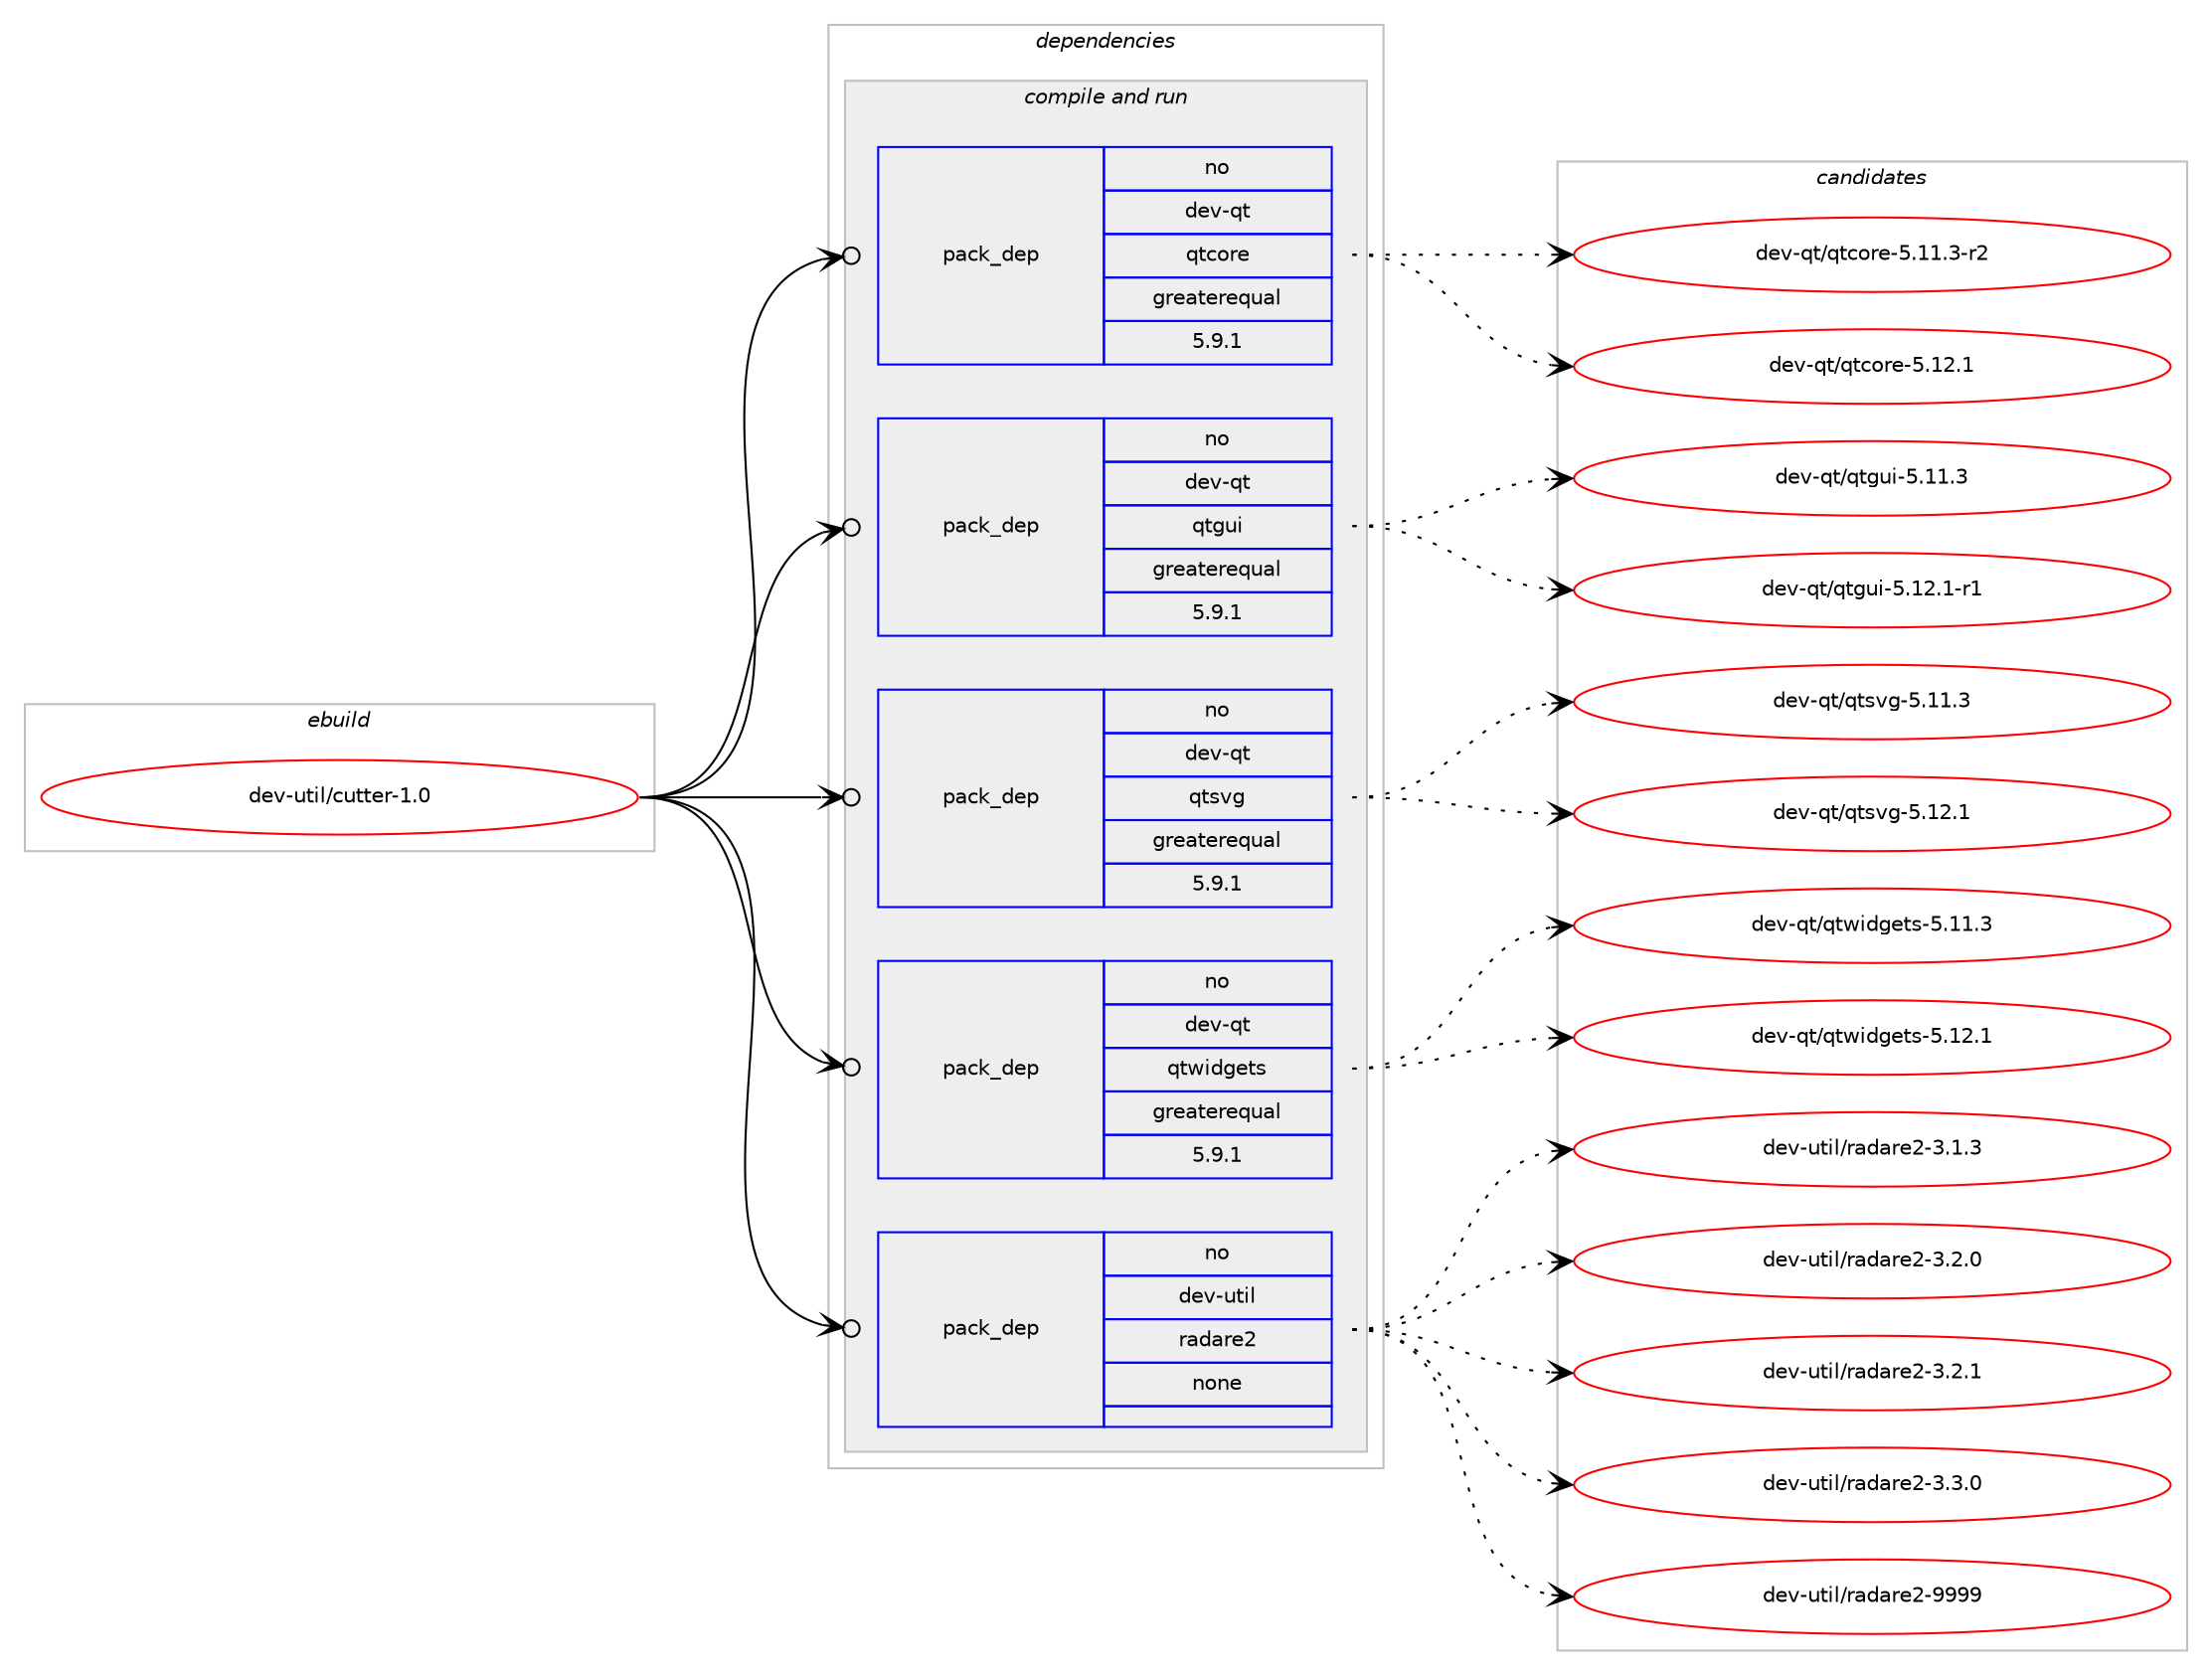 digraph prolog {

# *************
# Graph options
# *************

newrank=true;
concentrate=true;
compound=true;
graph [rankdir=LR,fontname=Helvetica,fontsize=10,ranksep=1.5];#, ranksep=2.5, nodesep=0.2];
edge  [arrowhead=vee];
node  [fontname=Helvetica,fontsize=10];

# **********
# The ebuild
# **********

subgraph cluster_leftcol {
color=gray;
rank=same;
label=<<i>ebuild</i>>;
id [label="dev-util/cutter-1.0", color=red, width=4, href="../dev-util/cutter-1.0.svg"];
}

# ****************
# The dependencies
# ****************

subgraph cluster_midcol {
color=gray;
label=<<i>dependencies</i>>;
subgraph cluster_compile {
fillcolor="#eeeeee";
style=filled;
label=<<i>compile</i>>;
}
subgraph cluster_compileandrun {
fillcolor="#eeeeee";
style=filled;
label=<<i>compile and run</i>>;
subgraph pack1096398 {
dependency1544088 [label=<<TABLE BORDER="0" CELLBORDER="1" CELLSPACING="0" CELLPADDING="4" WIDTH="220"><TR><TD ROWSPAN="6" CELLPADDING="30">pack_dep</TD></TR><TR><TD WIDTH="110">no</TD></TR><TR><TD>dev-qt</TD></TR><TR><TD>qtcore</TD></TR><TR><TD>greaterequal</TD></TR><TR><TD>5.9.1</TD></TR></TABLE>>, shape=none, color=blue];
}
id:e -> dependency1544088:w [weight=20,style="solid",arrowhead="odotvee"];
subgraph pack1096399 {
dependency1544089 [label=<<TABLE BORDER="0" CELLBORDER="1" CELLSPACING="0" CELLPADDING="4" WIDTH="220"><TR><TD ROWSPAN="6" CELLPADDING="30">pack_dep</TD></TR><TR><TD WIDTH="110">no</TD></TR><TR><TD>dev-qt</TD></TR><TR><TD>qtgui</TD></TR><TR><TD>greaterequal</TD></TR><TR><TD>5.9.1</TD></TR></TABLE>>, shape=none, color=blue];
}
id:e -> dependency1544089:w [weight=20,style="solid",arrowhead="odotvee"];
subgraph pack1096400 {
dependency1544090 [label=<<TABLE BORDER="0" CELLBORDER="1" CELLSPACING="0" CELLPADDING="4" WIDTH="220"><TR><TD ROWSPAN="6" CELLPADDING="30">pack_dep</TD></TR><TR><TD WIDTH="110">no</TD></TR><TR><TD>dev-qt</TD></TR><TR><TD>qtsvg</TD></TR><TR><TD>greaterequal</TD></TR><TR><TD>5.9.1</TD></TR></TABLE>>, shape=none, color=blue];
}
id:e -> dependency1544090:w [weight=20,style="solid",arrowhead="odotvee"];
subgraph pack1096401 {
dependency1544091 [label=<<TABLE BORDER="0" CELLBORDER="1" CELLSPACING="0" CELLPADDING="4" WIDTH="220"><TR><TD ROWSPAN="6" CELLPADDING="30">pack_dep</TD></TR><TR><TD WIDTH="110">no</TD></TR><TR><TD>dev-qt</TD></TR><TR><TD>qtwidgets</TD></TR><TR><TD>greaterequal</TD></TR><TR><TD>5.9.1</TD></TR></TABLE>>, shape=none, color=blue];
}
id:e -> dependency1544091:w [weight=20,style="solid",arrowhead="odotvee"];
subgraph pack1096402 {
dependency1544092 [label=<<TABLE BORDER="0" CELLBORDER="1" CELLSPACING="0" CELLPADDING="4" WIDTH="220"><TR><TD ROWSPAN="6" CELLPADDING="30">pack_dep</TD></TR><TR><TD WIDTH="110">no</TD></TR><TR><TD>dev-util</TD></TR><TR><TD>radare2</TD></TR><TR><TD>none</TD></TR><TR><TD></TD></TR></TABLE>>, shape=none, color=blue];
}
id:e -> dependency1544092:w [weight=20,style="solid",arrowhead="odotvee"];
}
subgraph cluster_run {
fillcolor="#eeeeee";
style=filled;
label=<<i>run</i>>;
}
}

# **************
# The candidates
# **************

subgraph cluster_choices {
rank=same;
color=gray;
label=<<i>candidates</i>>;

subgraph choice1096398 {
color=black;
nodesep=1;
choice100101118451131164711311699111114101455346494946514511450 [label="dev-qt/qtcore-5.11.3-r2", color=red, width=4,href="../dev-qt/qtcore-5.11.3-r2.svg"];
choice10010111845113116471131169911111410145534649504649 [label="dev-qt/qtcore-5.12.1", color=red, width=4,href="../dev-qt/qtcore-5.12.1.svg"];
dependency1544088:e -> choice100101118451131164711311699111114101455346494946514511450:w [style=dotted,weight="100"];
dependency1544088:e -> choice10010111845113116471131169911111410145534649504649:w [style=dotted,weight="100"];
}
subgraph choice1096399 {
color=black;
nodesep=1;
choice100101118451131164711311610311710545534649494651 [label="dev-qt/qtgui-5.11.3", color=red, width=4,href="../dev-qt/qtgui-5.11.3.svg"];
choice1001011184511311647113116103117105455346495046494511449 [label="dev-qt/qtgui-5.12.1-r1", color=red, width=4,href="../dev-qt/qtgui-5.12.1-r1.svg"];
dependency1544089:e -> choice100101118451131164711311610311710545534649494651:w [style=dotted,weight="100"];
dependency1544089:e -> choice1001011184511311647113116103117105455346495046494511449:w [style=dotted,weight="100"];
}
subgraph choice1096400 {
color=black;
nodesep=1;
choice100101118451131164711311611511810345534649494651 [label="dev-qt/qtsvg-5.11.3", color=red, width=4,href="../dev-qt/qtsvg-5.11.3.svg"];
choice100101118451131164711311611511810345534649504649 [label="dev-qt/qtsvg-5.12.1", color=red, width=4,href="../dev-qt/qtsvg-5.12.1.svg"];
dependency1544090:e -> choice100101118451131164711311611511810345534649494651:w [style=dotted,weight="100"];
dependency1544090:e -> choice100101118451131164711311611511810345534649504649:w [style=dotted,weight="100"];
}
subgraph choice1096401 {
color=black;
nodesep=1;
choice100101118451131164711311611910510010310111611545534649494651 [label="dev-qt/qtwidgets-5.11.3", color=red, width=4,href="../dev-qt/qtwidgets-5.11.3.svg"];
choice100101118451131164711311611910510010310111611545534649504649 [label="dev-qt/qtwidgets-5.12.1", color=red, width=4,href="../dev-qt/qtwidgets-5.12.1.svg"];
dependency1544091:e -> choice100101118451131164711311611910510010310111611545534649494651:w [style=dotted,weight="100"];
dependency1544091:e -> choice100101118451131164711311611910510010310111611545534649504649:w [style=dotted,weight="100"];
}
subgraph choice1096402 {
color=black;
nodesep=1;
choice1001011184511711610510847114971009711410150455146494651 [label="dev-util/radare2-3.1.3", color=red, width=4,href="../dev-util/radare2-3.1.3.svg"];
choice1001011184511711610510847114971009711410150455146504648 [label="dev-util/radare2-3.2.0", color=red, width=4,href="../dev-util/radare2-3.2.0.svg"];
choice1001011184511711610510847114971009711410150455146504649 [label="dev-util/radare2-3.2.1", color=red, width=4,href="../dev-util/radare2-3.2.1.svg"];
choice1001011184511711610510847114971009711410150455146514648 [label="dev-util/radare2-3.3.0", color=red, width=4,href="../dev-util/radare2-3.3.0.svg"];
choice10010111845117116105108471149710097114101504557575757 [label="dev-util/radare2-9999", color=red, width=4,href="../dev-util/radare2-9999.svg"];
dependency1544092:e -> choice1001011184511711610510847114971009711410150455146494651:w [style=dotted,weight="100"];
dependency1544092:e -> choice1001011184511711610510847114971009711410150455146504648:w [style=dotted,weight="100"];
dependency1544092:e -> choice1001011184511711610510847114971009711410150455146504649:w [style=dotted,weight="100"];
dependency1544092:e -> choice1001011184511711610510847114971009711410150455146514648:w [style=dotted,weight="100"];
dependency1544092:e -> choice10010111845117116105108471149710097114101504557575757:w [style=dotted,weight="100"];
}
}

}
